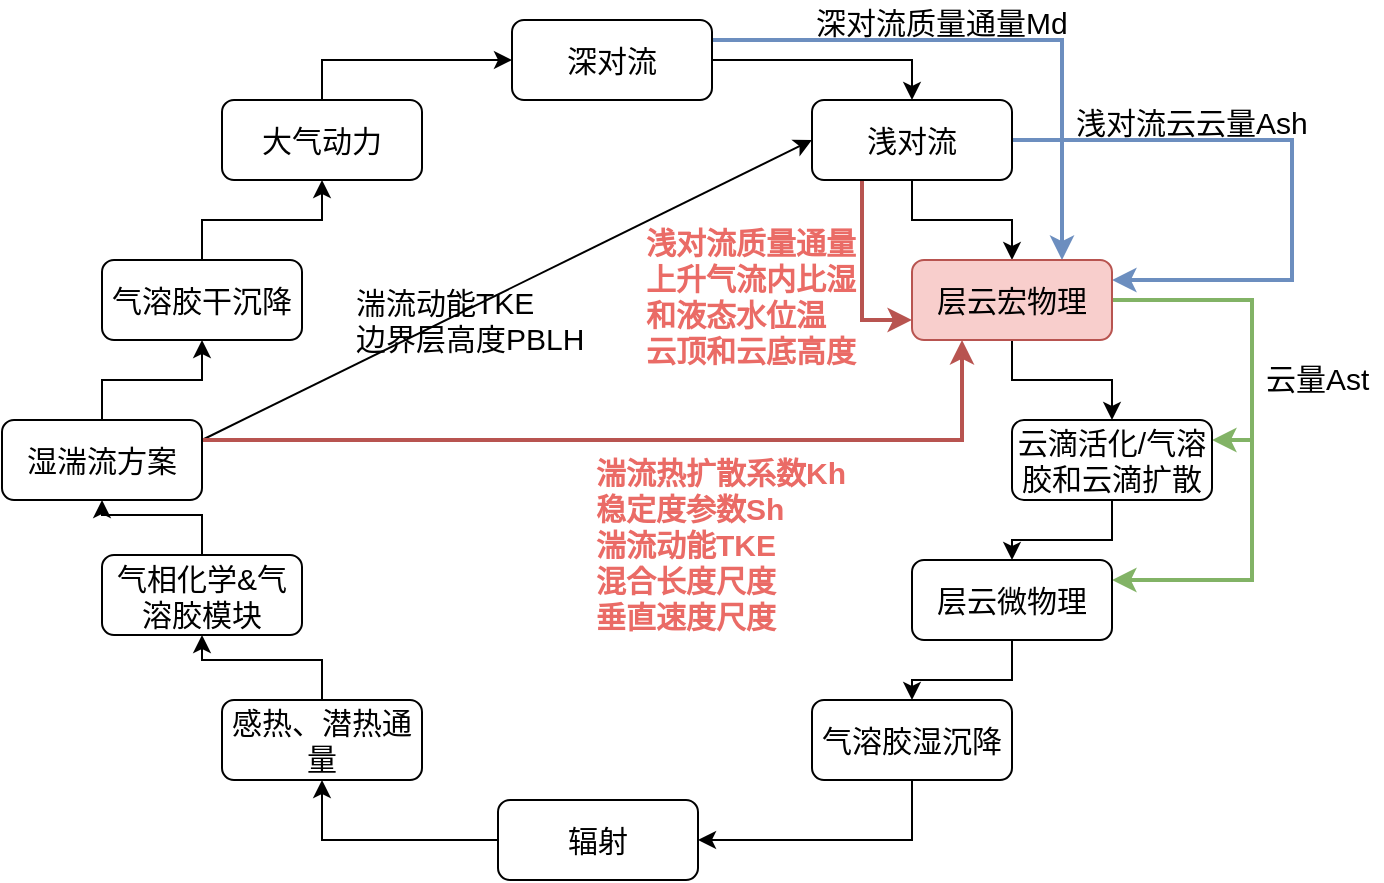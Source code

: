 <mxfile version="10.7.4" type="github"><diagram id="dGJZOmv-OzdqUiLhhSmN" name="ÃÂ§ÃÂ¬ÃÂ¬ 1 ÃÂ©ÃÂ¡ÃÂµ"><mxGraphModel dx="1341" dy="773" grid="1" gridSize="10" guides="1" tooltips="1" connect="1" arrows="1" fold="1" page="1" pageScale="1" pageWidth="827" pageHeight="1169" math="0" shadow="0"><root><mxCell id="0"/><mxCell id="1" parent="0"/><mxCell id="0e2e8dGkKydxh5rtP2aD-10" style="edgeStyle=orthogonalEdgeStyle;rounded=0;orthogonalLoop=1;jettySize=auto;html=1;exitX=1;exitY=0.5;exitDx=0;exitDy=0;entryX=0.5;entryY=0;entryDx=0;entryDy=0;fontSize=15;" parent="1" source="zAjcwgXoL5q6DDjvD8MH-1" target="zAjcwgXoL5q6DDjvD8MH-2" edge="1"><mxGeometry relative="1" as="geometry"/></mxCell><mxCell id="0e2e8dGkKydxh5rtP2aD-28" style="edgeStyle=orthogonalEdgeStyle;rounded=0;orthogonalLoop=1;jettySize=auto;html=1;exitX=1;exitY=0.25;exitDx=0;exitDy=0;entryX=0.75;entryY=0;entryDx=0;entryDy=0;strokeWidth=2;fillColor=#dae8fc;strokeColor=#6c8ebf;fontSize=15;" parent="1" source="zAjcwgXoL5q6DDjvD8MH-1" target="zAjcwgXoL5q6DDjvD8MH-3" edge="1"><mxGeometry relative="1" as="geometry"/></mxCell><mxCell id="zAjcwgXoL5q6DDjvD8MH-1" value="深对流" style="rounded=1;whiteSpace=wrap;html=1;fontSize=15;" parent="1" vertex="1"><mxGeometry x="320" y="80" width="100" height="40" as="geometry"/></mxCell><mxCell id="0e2e8dGkKydxh5rtP2aD-11" style="edgeStyle=orthogonalEdgeStyle;rounded=0;orthogonalLoop=1;jettySize=auto;html=1;entryX=0.5;entryY=0;entryDx=0;entryDy=0;fontSize=15;" parent="1" source="zAjcwgXoL5q6DDjvD8MH-2" target="zAjcwgXoL5q6DDjvD8MH-3" edge="1"><mxGeometry relative="1" as="geometry"/></mxCell><mxCell id="0e2e8dGkKydxh5rtP2aD-32" style="edgeStyle=orthogonalEdgeStyle;rounded=0;orthogonalLoop=1;jettySize=auto;html=1;exitX=1;exitY=0.5;exitDx=0;exitDy=0;entryX=1;entryY=0.25;entryDx=0;entryDy=0;strokeWidth=2;fillColor=#dae8fc;strokeColor=#6c8ebf;fontSize=15;" parent="1" source="zAjcwgXoL5q6DDjvD8MH-2" target="zAjcwgXoL5q6DDjvD8MH-3" edge="1"><mxGeometry relative="1" as="geometry"><Array as="points"><mxPoint x="710" y="140"/><mxPoint x="710" y="210"/></Array></mxGeometry></mxCell><mxCell id="0e2e8dGkKydxh5rtP2aD-52" style="edgeStyle=orthogonalEdgeStyle;rounded=0;orthogonalLoop=1;jettySize=auto;html=1;exitX=0.25;exitY=1;exitDx=0;exitDy=0;entryX=0;entryY=0.75;entryDx=0;entryDy=0;strokeWidth=2;fillColor=#f8cecc;strokeColor=#b85450;fontSize=15;" parent="1" source="zAjcwgXoL5q6DDjvD8MH-2" target="zAjcwgXoL5q6DDjvD8MH-3" edge="1"><mxGeometry relative="1" as="geometry"/></mxCell><mxCell id="zAjcwgXoL5q6DDjvD8MH-2" value="浅对流" style="rounded=1;whiteSpace=wrap;html=1;fontSize=15;" parent="1" vertex="1"><mxGeometry x="470" y="120" width="100" height="40" as="geometry"/></mxCell><mxCell id="0e2e8dGkKydxh5rtP2aD-12" style="edgeStyle=orthogonalEdgeStyle;rounded=0;orthogonalLoop=1;jettySize=auto;html=1;exitX=0.5;exitY=1;exitDx=0;exitDy=0;entryX=0.5;entryY=0;entryDx=0;entryDy=0;fontSize=15;" parent="1" source="zAjcwgXoL5q6DDjvD8MH-3" target="zAjcwgXoL5q6DDjvD8MH-4" edge="1"><mxGeometry relative="1" as="geometry"/></mxCell><mxCell id="0e2e8dGkKydxh5rtP2aD-35" style="edgeStyle=orthogonalEdgeStyle;rounded=0;orthogonalLoop=1;jettySize=auto;html=1;exitX=1;exitY=0.5;exitDx=0;exitDy=0;entryX=1;entryY=0.25;entryDx=0;entryDy=0;strokeWidth=2;fillColor=#d5e8d4;strokeColor=#82b366;fontSize=15;" parent="1" source="zAjcwgXoL5q6DDjvD8MH-3" target="zAjcwgXoL5q6DDjvD8MH-4" edge="1"><mxGeometry relative="1" as="geometry"/></mxCell><mxCell id="0e2e8dGkKydxh5rtP2aD-37" style="edgeStyle=orthogonalEdgeStyle;rounded=0;orthogonalLoop=1;jettySize=auto;html=1;exitX=1;exitY=0.5;exitDx=0;exitDy=0;entryX=1;entryY=0.25;entryDx=0;entryDy=0;strokeWidth=2;fillColor=#d5e8d4;strokeColor=#82b366;fontSize=15;" parent="1" source="zAjcwgXoL5q6DDjvD8MH-3" target="zAjcwgXoL5q6DDjvD8MH-5" edge="1"><mxGeometry relative="1" as="geometry"><Array as="points"><mxPoint x="690" y="220"/><mxPoint x="690" y="360"/></Array></mxGeometry></mxCell><mxCell id="zAjcwgXoL5q6DDjvD8MH-3" value="层云宏物理" style="rounded=1;whiteSpace=wrap;html=1;fillColor=#f8cecc;strokeColor=#b85450;fontSize=15;" parent="1" vertex="1"><mxGeometry x="520" y="200" width="100" height="40" as="geometry"/></mxCell><mxCell id="0e2e8dGkKydxh5rtP2aD-13" style="edgeStyle=orthogonalEdgeStyle;rounded=0;orthogonalLoop=1;jettySize=auto;html=1;exitX=0.5;exitY=1;exitDx=0;exitDy=0;entryX=0.5;entryY=0;entryDx=0;entryDy=0;fontSize=15;" parent="1" source="zAjcwgXoL5q6DDjvD8MH-4" target="zAjcwgXoL5q6DDjvD8MH-5" edge="1"><mxGeometry relative="1" as="geometry"/></mxCell><mxCell id="zAjcwgXoL5q6DDjvD8MH-4" value="云滴活化/气溶胶和云滴扩散" style="rounded=1;whiteSpace=wrap;html=1;fontSize=15;" parent="1" vertex="1"><mxGeometry x="570" y="280" width="100" height="40" as="geometry"/></mxCell><mxCell id="0e2e8dGkKydxh5rtP2aD-14" style="edgeStyle=orthogonalEdgeStyle;rounded=0;orthogonalLoop=1;jettySize=auto;html=1;exitX=0.5;exitY=1;exitDx=0;exitDy=0;entryX=0.5;entryY=0;entryDx=0;entryDy=0;fontSize=15;" parent="1" source="zAjcwgXoL5q6DDjvD8MH-5" target="zAjcwgXoL5q6DDjvD8MH-6" edge="1"><mxGeometry relative="1" as="geometry"/></mxCell><mxCell id="zAjcwgXoL5q6DDjvD8MH-5" value="层云微物理" style="rounded=1;whiteSpace=wrap;html=1;fontSize=15;" parent="1" vertex="1"><mxGeometry x="520" y="350" width="100" height="40" as="geometry"/></mxCell><mxCell id="0e2e8dGkKydxh5rtP2aD-16" style="edgeStyle=orthogonalEdgeStyle;rounded=0;orthogonalLoop=1;jettySize=auto;html=1;exitX=0.5;exitY=1;exitDx=0;exitDy=0;entryX=1;entryY=0.5;entryDx=0;entryDy=0;fontSize=15;" parent="1" source="zAjcwgXoL5q6DDjvD8MH-6" target="0e2e8dGkKydxh5rtP2aD-3" edge="1"><mxGeometry relative="1" as="geometry"/></mxCell><mxCell id="zAjcwgXoL5q6DDjvD8MH-6" value="气溶胶湿沉降" style="rounded=1;whiteSpace=wrap;html=1;fontSize=15;" parent="1" vertex="1"><mxGeometry x="470" y="420" width="100" height="40" as="geometry"/></mxCell><mxCell id="0e2e8dGkKydxh5rtP2aD-17" style="edgeStyle=orthogonalEdgeStyle;rounded=0;orthogonalLoop=1;jettySize=auto;html=1;entryX=0.5;entryY=1;entryDx=0;entryDy=0;fontSize=15;" parent="1" source="0e2e8dGkKydxh5rtP2aD-3" target="0e2e8dGkKydxh5rtP2aD-4" edge="1"><mxGeometry relative="1" as="geometry"/></mxCell><mxCell id="0e2e8dGkKydxh5rtP2aD-3" value="辐射" style="rounded=1;whiteSpace=wrap;html=1;fontSize=15;" parent="1" vertex="1"><mxGeometry x="313" y="470" width="100" height="40" as="geometry"/></mxCell><mxCell id="0e2e8dGkKydxh5rtP2aD-18" style="edgeStyle=orthogonalEdgeStyle;rounded=0;orthogonalLoop=1;jettySize=auto;html=1;exitX=0.5;exitY=0;exitDx=0;exitDy=0;entryX=0.5;entryY=1;entryDx=0;entryDy=0;fontSize=15;" parent="1" source="0e2e8dGkKydxh5rtP2aD-4" target="0e2e8dGkKydxh5rtP2aD-5" edge="1"><mxGeometry relative="1" as="geometry"/></mxCell><mxCell id="0e2e8dGkKydxh5rtP2aD-4" value="感热、潜热通量" style="rounded=1;whiteSpace=wrap;html=1;fontSize=15;" parent="1" vertex="1"><mxGeometry x="175" y="420" width="100" height="40" as="geometry"/></mxCell><mxCell id="0e2e8dGkKydxh5rtP2aD-19" style="edgeStyle=orthogonalEdgeStyle;rounded=0;orthogonalLoop=1;jettySize=auto;html=1;exitX=0.5;exitY=0;exitDx=0;exitDy=0;entryX=0.5;entryY=1;entryDx=0;entryDy=0;fontSize=15;" parent="1" source="0e2e8dGkKydxh5rtP2aD-5" target="0e2e8dGkKydxh5rtP2aD-7" edge="1"><mxGeometry relative="1" as="geometry"/></mxCell><mxCell id="0e2e8dGkKydxh5rtP2aD-5" value="气相化学&amp;amp;气溶胶模块" style="rounded=1;whiteSpace=wrap;html=1;fontSize=15;" parent="1" vertex="1"><mxGeometry x="115" y="347.5" width="100" height="40" as="geometry"/></mxCell><mxCell id="0e2e8dGkKydxh5rtP2aD-20" style="edgeStyle=orthogonalEdgeStyle;rounded=0;orthogonalLoop=1;jettySize=auto;html=1;exitX=0.5;exitY=0;exitDx=0;exitDy=0;entryX=0.5;entryY=1;entryDx=0;entryDy=0;fontSize=15;" parent="1" source="0e2e8dGkKydxh5rtP2aD-7" target="0e2e8dGkKydxh5rtP2aD-8" edge="1"><mxGeometry relative="1" as="geometry"/></mxCell><mxCell id="0e2e8dGkKydxh5rtP2aD-25" style="rounded=0;orthogonalLoop=1;jettySize=auto;html=1;exitX=1;exitY=0.25;exitDx=0;exitDy=0;entryX=0;entryY=0.5;entryDx=0;entryDy=0;fontSize=15;" parent="1" source="0e2e8dGkKydxh5rtP2aD-7" target="zAjcwgXoL5q6DDjvD8MH-2" edge="1"><mxGeometry relative="1" as="geometry"/></mxCell><mxCell id="0e2e8dGkKydxh5rtP2aD-51" style="edgeStyle=orthogonalEdgeStyle;rounded=0;orthogonalLoop=1;jettySize=auto;html=1;exitX=1;exitY=0.25;exitDx=0;exitDy=0;entryX=0.25;entryY=1;entryDx=0;entryDy=0;strokeWidth=2;fillColor=#f8cecc;strokeColor=#b85450;fontSize=15;" parent="1" source="0e2e8dGkKydxh5rtP2aD-7" target="zAjcwgXoL5q6DDjvD8MH-3" edge="1"><mxGeometry relative="1" as="geometry"/></mxCell><mxCell id="0e2e8dGkKydxh5rtP2aD-7" value="湿湍流方案" style="rounded=1;whiteSpace=wrap;html=1;fontSize=15;" parent="1" vertex="1"><mxGeometry x="65" y="280" width="100" height="40" as="geometry"/></mxCell><mxCell id="0e2e8dGkKydxh5rtP2aD-21" style="edgeStyle=orthogonalEdgeStyle;rounded=0;orthogonalLoop=1;jettySize=auto;html=1;exitX=0.5;exitY=0;exitDx=0;exitDy=0;entryX=0.5;entryY=1;entryDx=0;entryDy=0;fontSize=15;" parent="1" source="0e2e8dGkKydxh5rtP2aD-8" target="0e2e8dGkKydxh5rtP2aD-9" edge="1"><mxGeometry relative="1" as="geometry"/></mxCell><mxCell id="0e2e8dGkKydxh5rtP2aD-8" value="气溶胶干沉降" style="rounded=1;whiteSpace=wrap;html=1;fontSize=15;" parent="1" vertex="1"><mxGeometry x="115" y="200" width="100" height="40" as="geometry"/></mxCell><mxCell id="0e2e8dGkKydxh5rtP2aD-22" style="edgeStyle=orthogonalEdgeStyle;rounded=0;orthogonalLoop=1;jettySize=auto;html=1;exitX=0.5;exitY=0;exitDx=0;exitDy=0;entryX=0;entryY=0.5;entryDx=0;entryDy=0;fontSize=15;" parent="1" source="0e2e8dGkKydxh5rtP2aD-9" target="zAjcwgXoL5q6DDjvD8MH-1" edge="1"><mxGeometry relative="1" as="geometry"/></mxCell><mxCell id="0e2e8dGkKydxh5rtP2aD-9" value="大气动力" style="rounded=1;whiteSpace=wrap;html=1;fontSize=15;" parent="1" vertex="1"><mxGeometry x="175" y="120" width="100" height="40" as="geometry"/></mxCell><mxCell id="0e2e8dGkKydxh5rtP2aD-26" value="湍流动能TKE&lt;br style=&quot;font-size: 15px;&quot;&gt;边界层高度PBLH&lt;br style=&quot;font-size: 15px;&quot;&gt;" style="text;html=1;resizable=0;points=[];autosize=1;align=left;verticalAlign=top;spacingTop=-4;fontSize=15;" parent="1" vertex="1"><mxGeometry x="240" y="210" width="110" height="30" as="geometry"/></mxCell><mxCell id="0e2e8dGkKydxh5rtP2aD-29" value="深对流质量通量Md" style="text;html=1;resizable=0;points=[];autosize=1;align=left;verticalAlign=top;spacingTop=-4;fontSize=15;" parent="1" vertex="1"><mxGeometry x="470" y="70" width="120" height="20" as="geometry"/></mxCell><mxCell id="0e2e8dGkKydxh5rtP2aD-31" value="浅对流云云量Ash" style="text;html=1;resizable=0;points=[];autosize=1;align=left;verticalAlign=top;spacingTop=-4;fontSize=15;" parent="1" vertex="1"><mxGeometry x="600" y="120" width="110" height="20" as="geometry"/></mxCell><mxCell id="0e2e8dGkKydxh5rtP2aD-38" value="云量Ast" style="text;html=1;resizable=0;points=[];autosize=1;align=left;verticalAlign=top;spacingTop=-4;fontSize=15;" parent="1" vertex="1"><mxGeometry x="695" y="248" width="60" height="20" as="geometry"/></mxCell><mxCell id="0e2e8dGkKydxh5rtP2aD-49" value="&lt;font color=&quot;#ea6b66&quot; style=&quot;font-size: 15px;&quot;&gt;&lt;b style=&quot;font-size: 15px;&quot;&gt;湍流热扩散系数Kh&lt;br style=&quot;font-size: 15px;&quot;&gt;稳定度参数Sh&lt;br style=&quot;font-size: 15px;&quot;&gt;湍流动能TKE&lt;br style=&quot;font-size: 15px;&quot;&gt;混合长度尺度&lt;br style=&quot;font-size: 15px;&quot;&gt;垂直速度尺度&lt;/b&gt;&lt;/font&gt;&lt;br style=&quot;font-size: 15px;&quot;&gt;" style="text;html=1;resizable=0;points=[];autosize=1;align=left;verticalAlign=top;spacingTop=-4;fontSize=15;" parent="1" vertex="1"><mxGeometry x="360" y="295" width="120" height="70" as="geometry"/></mxCell><mxCell id="0e2e8dGkKydxh5rtP2aD-53" value="&lt;b style=&quot;font-size: 15px;&quot;&gt;&lt;font color=&quot;#ea6b66&quot; style=&quot;font-size: 15px;&quot;&gt;浅对流质量通量&lt;br style=&quot;font-size: 15px;&quot;&gt;上升气流内比湿&lt;br style=&quot;font-size: 15px;&quot;&gt;和液态水位温&lt;br style=&quot;font-size: 15px;&quot;&gt;云顶和云底高度&lt;/font&gt;&lt;/b&gt;&lt;br style=&quot;font-size: 15px;&quot;&gt;" style="text;html=1;resizable=0;points=[];autosize=1;align=left;verticalAlign=top;spacingTop=-4;fontSize=15;" parent="1" vertex="1"><mxGeometry x="385" y="180" width="100" height="60" as="geometry"/></mxCell></root></mxGraphModel></diagram></mxfile>